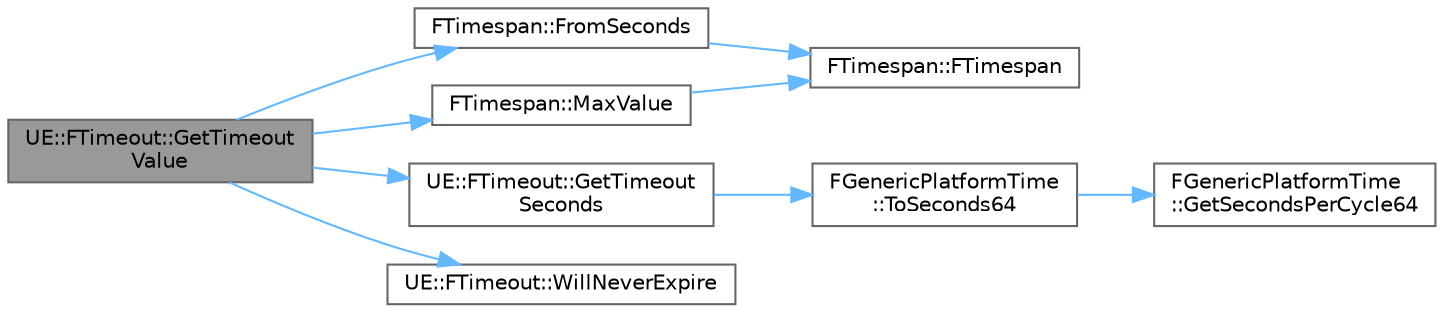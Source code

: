 digraph "UE::FTimeout::GetTimeoutValue"
{
 // INTERACTIVE_SVG=YES
 // LATEX_PDF_SIZE
  bgcolor="transparent";
  edge [fontname=Helvetica,fontsize=10,labelfontname=Helvetica,labelfontsize=10];
  node [fontname=Helvetica,fontsize=10,shape=box,height=0.2,width=0.4];
  rankdir="LR";
  Node1 [id="Node000001",label="UE::FTimeout::GetTimeout\lValue",height=0.2,width=0.4,color="gray40", fillcolor="grey60", style="filled", fontcolor="black",tooltip="Returns duration of timeout as a timespan."];
  Node1 -> Node2 [id="edge1_Node000001_Node000002",color="steelblue1",style="solid",tooltip=" "];
  Node2 [id="Node000002",label="FTimespan::FromSeconds",height=0.2,width=0.4,color="grey40", fillcolor="white", style="filled",URL="$d0/d12/structFTimespan.html#adbd771dd30660c80d49a60b4f92baac4",tooltip="Create a time span that represents the specified number of seconds."];
  Node2 -> Node3 [id="edge2_Node000002_Node000003",color="steelblue1",style="solid",tooltip=" "];
  Node3 [id="Node000003",label="FTimespan::FTimespan",height=0.2,width=0.4,color="grey40", fillcolor="white", style="filled",URL="$d0/d12/structFTimespan.html#aca97170059e97d76b01788f7103fba7a",tooltip="Default constructor (zero initialization)."];
  Node1 -> Node4 [id="edge3_Node000001_Node000004",color="steelblue1",style="solid",tooltip=" "];
  Node4 [id="Node000004",label="UE::FTimeout::GetTimeout\lSeconds",height=0.2,width=0.4,color="grey40", fillcolor="white", style="filled",URL="$d5/dc4/classUE_1_1FTimeout.html#aabee79e17c3026f0ca3b8883920d7a18",tooltip="Returns duration of timeout in seconds."];
  Node4 -> Node5 [id="edge4_Node000004_Node000005",color="steelblue1",style="solid",tooltip=" "];
  Node5 [id="Node000005",label="FGenericPlatformTime\l::ToSeconds64",height=0.2,width=0.4,color="grey40", fillcolor="white", style="filled",URL="$dc/d9b/structFGenericPlatformTime.html#a21d2d40102e09ee71528dad02a5e1dae",tooltip="Converts 64 bit cycles to seconds."];
  Node5 -> Node6 [id="edge5_Node000005_Node000006",color="steelblue1",style="solid",tooltip=" "];
  Node6 [id="Node000006",label="FGenericPlatformTime\l::GetSecondsPerCycle64",height=0.2,width=0.4,color="grey40", fillcolor="white", style="filled",URL="$dc/d9b/structFGenericPlatformTime.html#a514862b6d853f900b43d961fd0029f0e",tooltip="Returns seconds per cycle, to pair with Cycles64()."];
  Node1 -> Node7 [id="edge6_Node000001_Node000007",color="steelblue1",style="solid",tooltip=" "];
  Node7 [id="Node000007",label="FTimespan::MaxValue",height=0.2,width=0.4,color="grey40", fillcolor="white", style="filled",URL="$d0/d12/structFTimespan.html#aeef170d4c37ecdddde56efa06103f262",tooltip="Return the maximum time span value."];
  Node7 -> Node3 [id="edge7_Node000007_Node000003",color="steelblue1",style="solid",tooltip=" "];
  Node1 -> Node8 [id="edge8_Node000001_Node000008",color="steelblue1",style="solid",tooltip=" "];
  Node8 [id="Node000008",label="UE::FTimeout::WillNeverExpire",height=0.2,width=0.4,color="grey40", fillcolor="white", style="filled",URL="$d5/dc4/classUE_1_1FTimeout.html#a3674ab51bbe039a27638d4f641f98f7f",tooltip="Returns true if this was created from Never and does not need to be repeatedly checked."];
}
